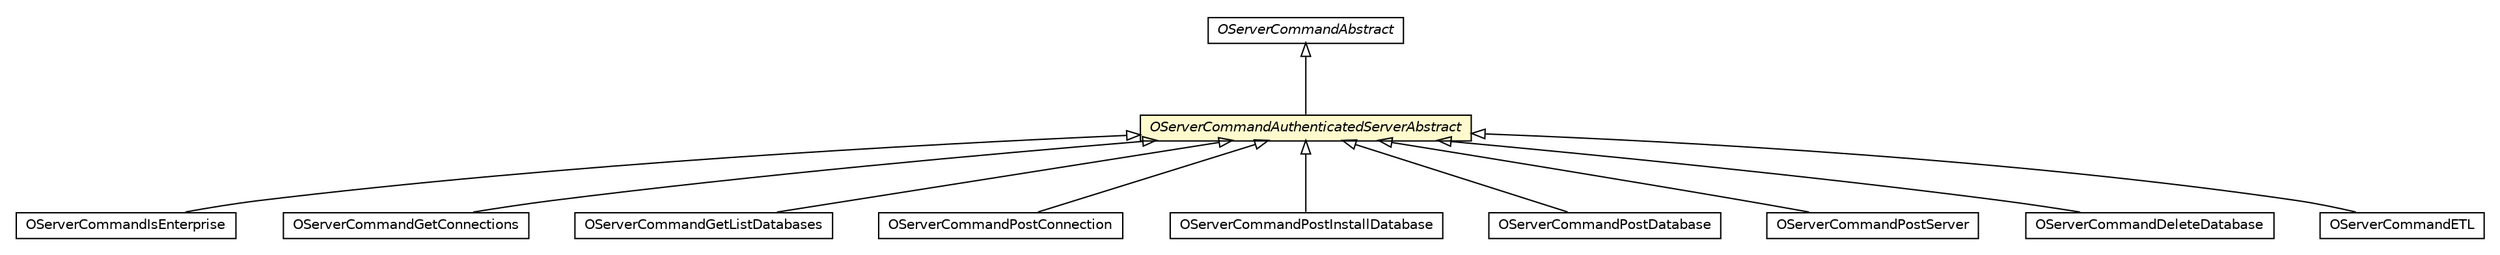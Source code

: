 #!/usr/local/bin/dot
#
# Class diagram 
# Generated by UMLGraph version R5_6-24-gf6e263 (http://www.umlgraph.org/)
#

digraph G {
	edge [fontname="Helvetica",fontsize=10,labelfontname="Helvetica",labelfontsize=10];
	node [fontname="Helvetica",fontsize=10,shape=plaintext];
	nodesep=0.25;
	ranksep=0.5;
	// com.orientechnologies.orient.server.network.protocol.http.command.get.OServerCommandIsEnterprise
	c3702255 [label=<<table title="com.orientechnologies.orient.server.network.protocol.http.command.get.OServerCommandIsEnterprise" border="0" cellborder="1" cellspacing="0" cellpadding="2" port="p" href="./get/OServerCommandIsEnterprise.html">
		<tr><td><table border="0" cellspacing="0" cellpadding="1">
<tr><td align="center" balign="center"> OServerCommandIsEnterprise </td></tr>
		</table></td></tr>
		</table>>, URL="./get/OServerCommandIsEnterprise.html", fontname="Helvetica", fontcolor="black", fontsize=10.0];
	// com.orientechnologies.orient.server.network.protocol.http.command.get.OServerCommandGetConnections
	c3702261 [label=<<table title="com.orientechnologies.orient.server.network.protocol.http.command.get.OServerCommandGetConnections" border="0" cellborder="1" cellspacing="0" cellpadding="2" port="p" href="./get/OServerCommandGetConnections.html">
		<tr><td><table border="0" cellspacing="0" cellpadding="1">
<tr><td align="center" balign="center"> OServerCommandGetConnections </td></tr>
		</table></td></tr>
		</table>>, URL="./get/OServerCommandGetConnections.html", fontname="Helvetica", fontcolor="black", fontsize=10.0];
	// com.orientechnologies.orient.server.network.protocol.http.command.get.OServerCommandGetListDatabases
	c3702265 [label=<<table title="com.orientechnologies.orient.server.network.protocol.http.command.get.OServerCommandGetListDatabases" border="0" cellborder="1" cellspacing="0" cellpadding="2" port="p" href="./get/OServerCommandGetListDatabases.html">
		<tr><td><table border="0" cellspacing="0" cellpadding="1">
<tr><td align="center" balign="center"> OServerCommandGetListDatabases </td></tr>
		</table></td></tr>
		</table>>, URL="./get/OServerCommandGetListDatabases.html", fontname="Helvetica", fontcolor="black", fontsize=10.0];
	// com.orientechnologies.orient.server.network.protocol.http.command.OServerCommandAbstract
	c3702282 [label=<<table title="com.orientechnologies.orient.server.network.protocol.http.command.OServerCommandAbstract" border="0" cellborder="1" cellspacing="0" cellpadding="2" port="p" href="./OServerCommandAbstract.html">
		<tr><td><table border="0" cellspacing="0" cellpadding="1">
<tr><td align="center" balign="center"><font face="Helvetica-Oblique"> OServerCommandAbstract </font></td></tr>
		</table></td></tr>
		</table>>, URL="./OServerCommandAbstract.html", fontname="Helvetica", fontcolor="black", fontsize=10.0];
	// com.orientechnologies.orient.server.network.protocol.http.command.OServerCommandAuthenticatedServerAbstract
	c3702283 [label=<<table title="com.orientechnologies.orient.server.network.protocol.http.command.OServerCommandAuthenticatedServerAbstract" border="0" cellborder="1" cellspacing="0" cellpadding="2" port="p" bgcolor="lemonChiffon" href="./OServerCommandAuthenticatedServerAbstract.html">
		<tr><td><table border="0" cellspacing="0" cellpadding="1">
<tr><td align="center" balign="center"><font face="Helvetica-Oblique"> OServerCommandAuthenticatedServerAbstract </font></td></tr>
		</table></td></tr>
		</table>>, URL="./OServerCommandAuthenticatedServerAbstract.html", fontname="Helvetica", fontcolor="black", fontsize=10.0];
	// com.orientechnologies.orient.server.network.protocol.http.command.put.OServerCommandPostConnection
	c3702289 [label=<<table title="com.orientechnologies.orient.server.network.protocol.http.command.put.OServerCommandPostConnection" border="0" cellborder="1" cellspacing="0" cellpadding="2" port="p" href="./put/OServerCommandPostConnection.html">
		<tr><td><table border="0" cellspacing="0" cellpadding="1">
<tr><td align="center" balign="center"> OServerCommandPostConnection </td></tr>
		</table></td></tr>
		</table>>, URL="./put/OServerCommandPostConnection.html", fontname="Helvetica", fontcolor="black", fontsize=10.0];
	// com.orientechnologies.orient.server.network.protocol.http.command.post.OServerCommandPostInstallDatabase
	c3702299 [label=<<table title="com.orientechnologies.orient.server.network.protocol.http.command.post.OServerCommandPostInstallDatabase" border="0" cellborder="1" cellspacing="0" cellpadding="2" port="p" href="./post/OServerCommandPostInstallDatabase.html">
		<tr><td><table border="0" cellspacing="0" cellpadding="1">
<tr><td align="center" balign="center"> OServerCommandPostInstallDatabase </td></tr>
		</table></td></tr>
		</table>>, URL="./post/OServerCommandPostInstallDatabase.html", fontname="Helvetica", fontcolor="black", fontsize=10.0];
	// com.orientechnologies.orient.server.network.protocol.http.command.post.OServerCommandPostDatabase
	c3702301 [label=<<table title="com.orientechnologies.orient.server.network.protocol.http.command.post.OServerCommandPostDatabase" border="0" cellborder="1" cellspacing="0" cellpadding="2" port="p" href="./post/OServerCommandPostDatabase.html">
		<tr><td><table border="0" cellspacing="0" cellpadding="1">
<tr><td align="center" balign="center"> OServerCommandPostDatabase </td></tr>
		</table></td></tr>
		</table>>, URL="./post/OServerCommandPostDatabase.html", fontname="Helvetica", fontcolor="black", fontsize=10.0];
	// com.orientechnologies.orient.server.network.protocol.http.command.post.OServerCommandPostServer
	c3702308 [label=<<table title="com.orientechnologies.orient.server.network.protocol.http.command.post.OServerCommandPostServer" border="0" cellborder="1" cellspacing="0" cellpadding="2" port="p" href="./post/OServerCommandPostServer.html">
		<tr><td><table border="0" cellspacing="0" cellpadding="1">
<tr><td align="center" balign="center"> OServerCommandPostServer </td></tr>
		</table></td></tr>
		</table>>, URL="./post/OServerCommandPostServer.html", fontname="Helvetica", fontcolor="black", fontsize=10.0];
	// com.orientechnologies.orient.server.network.protocol.http.command.delete.OServerCommandDeleteDatabase
	c3702311 [label=<<table title="com.orientechnologies.orient.server.network.protocol.http.command.delete.OServerCommandDeleteDatabase" border="0" cellborder="1" cellspacing="0" cellpadding="2" port="p" href="./delete/OServerCommandDeleteDatabase.html">
		<tr><td><table border="0" cellspacing="0" cellpadding="1">
<tr><td align="center" balign="center"> OServerCommandDeleteDatabase </td></tr>
		</table></td></tr>
		</table>>, URL="./delete/OServerCommandDeleteDatabase.html", fontname="Helvetica", fontcolor="black", fontsize=10.0];
	// com.orientechnologies.orient.etl.http.OServerCommandETL
	c3702569 [label=<<table title="com.orientechnologies.orient.etl.http.OServerCommandETL" border="0" cellborder="1" cellspacing="0" cellpadding="2" port="p" href="../../../../../etl/http/OServerCommandETL.html">
		<tr><td><table border="0" cellspacing="0" cellpadding="1">
<tr><td align="center" balign="center"> OServerCommandETL </td></tr>
		</table></td></tr>
		</table>>, URL="../../../../../etl/http/OServerCommandETL.html", fontname="Helvetica", fontcolor="black", fontsize=10.0];
	//com.orientechnologies.orient.server.network.protocol.http.command.get.OServerCommandIsEnterprise extends com.orientechnologies.orient.server.network.protocol.http.command.OServerCommandAuthenticatedServerAbstract
	c3702283:p -> c3702255:p [dir=back,arrowtail=empty];
	//com.orientechnologies.orient.server.network.protocol.http.command.get.OServerCommandGetConnections extends com.orientechnologies.orient.server.network.protocol.http.command.OServerCommandAuthenticatedServerAbstract
	c3702283:p -> c3702261:p [dir=back,arrowtail=empty];
	//com.orientechnologies.orient.server.network.protocol.http.command.get.OServerCommandGetListDatabases extends com.orientechnologies.orient.server.network.protocol.http.command.OServerCommandAuthenticatedServerAbstract
	c3702283:p -> c3702265:p [dir=back,arrowtail=empty];
	//com.orientechnologies.orient.server.network.protocol.http.command.OServerCommandAuthenticatedServerAbstract extends com.orientechnologies.orient.server.network.protocol.http.command.OServerCommandAbstract
	c3702282:p -> c3702283:p [dir=back,arrowtail=empty];
	//com.orientechnologies.orient.server.network.protocol.http.command.put.OServerCommandPostConnection extends com.orientechnologies.orient.server.network.protocol.http.command.OServerCommandAuthenticatedServerAbstract
	c3702283:p -> c3702289:p [dir=back,arrowtail=empty];
	//com.orientechnologies.orient.server.network.protocol.http.command.post.OServerCommandPostInstallDatabase extends com.orientechnologies.orient.server.network.protocol.http.command.OServerCommandAuthenticatedServerAbstract
	c3702283:p -> c3702299:p [dir=back,arrowtail=empty];
	//com.orientechnologies.orient.server.network.protocol.http.command.post.OServerCommandPostDatabase extends com.orientechnologies.orient.server.network.protocol.http.command.OServerCommandAuthenticatedServerAbstract
	c3702283:p -> c3702301:p [dir=back,arrowtail=empty];
	//com.orientechnologies.orient.server.network.protocol.http.command.post.OServerCommandPostServer extends com.orientechnologies.orient.server.network.protocol.http.command.OServerCommandAuthenticatedServerAbstract
	c3702283:p -> c3702308:p [dir=back,arrowtail=empty];
	//com.orientechnologies.orient.server.network.protocol.http.command.delete.OServerCommandDeleteDatabase extends com.orientechnologies.orient.server.network.protocol.http.command.OServerCommandAuthenticatedServerAbstract
	c3702283:p -> c3702311:p [dir=back,arrowtail=empty];
	//com.orientechnologies.orient.etl.http.OServerCommandETL extends com.orientechnologies.orient.server.network.protocol.http.command.OServerCommandAuthenticatedServerAbstract
	c3702283:p -> c3702569:p [dir=back,arrowtail=empty];
}

